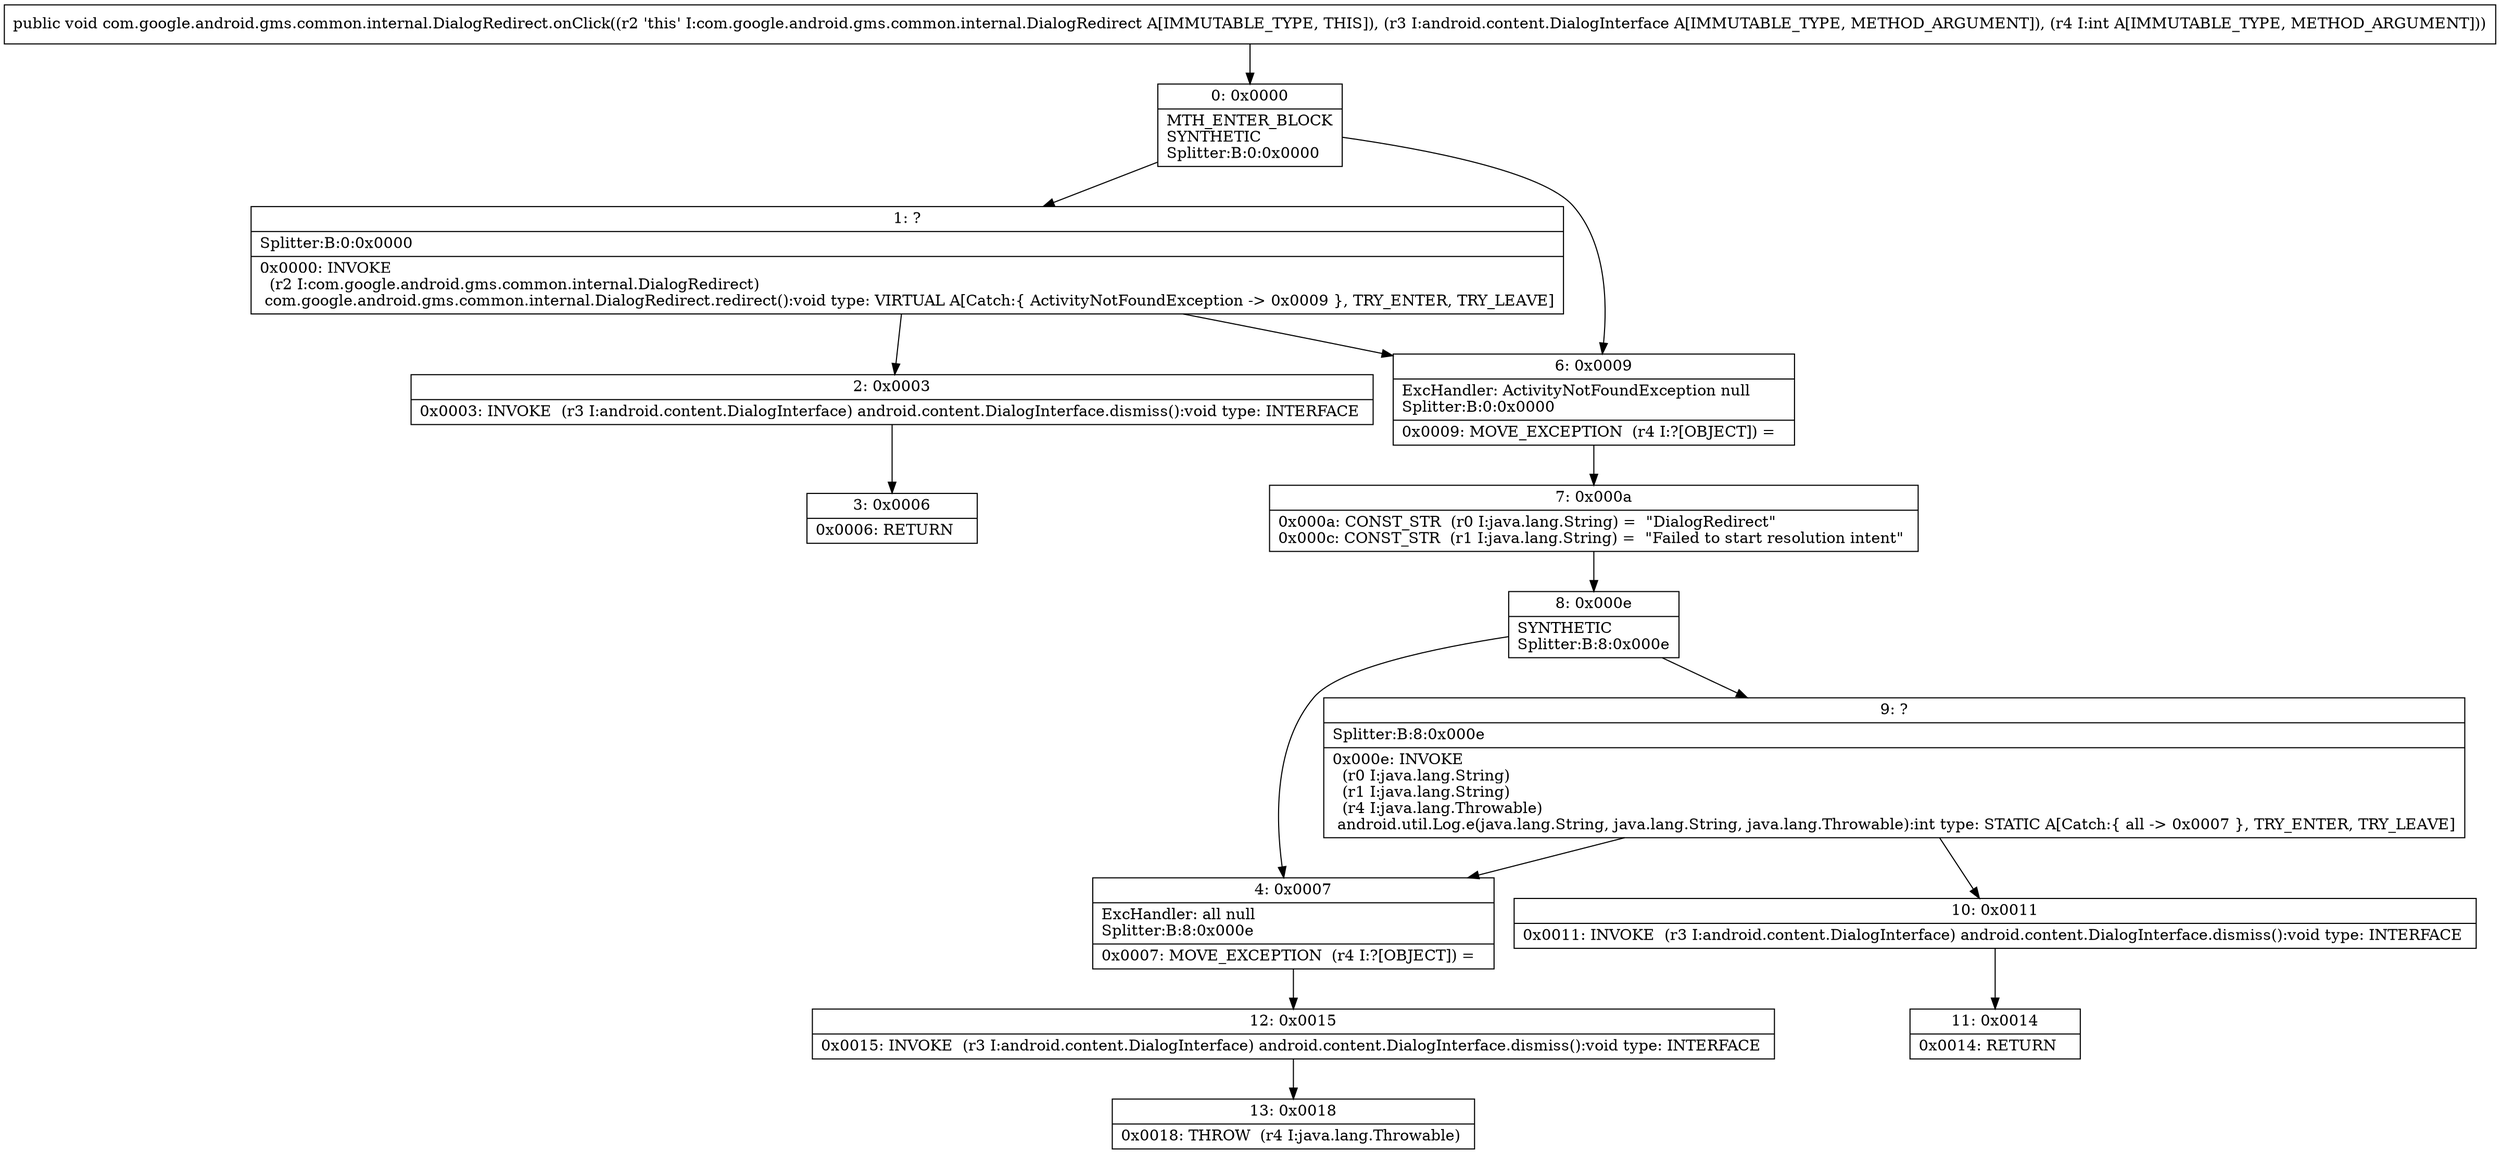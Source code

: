 digraph "CFG forcom.google.android.gms.common.internal.DialogRedirect.onClick(Landroid\/content\/DialogInterface;I)V" {
Node_0 [shape=record,label="{0\:\ 0x0000|MTH_ENTER_BLOCK\lSYNTHETIC\lSplitter:B:0:0x0000\l}"];
Node_1 [shape=record,label="{1\:\ ?|Splitter:B:0:0x0000\l|0x0000: INVOKE  \l  (r2 I:com.google.android.gms.common.internal.DialogRedirect)\l com.google.android.gms.common.internal.DialogRedirect.redirect():void type: VIRTUAL A[Catch:\{ ActivityNotFoundException \-\> 0x0009 \}, TRY_ENTER, TRY_LEAVE]\l}"];
Node_2 [shape=record,label="{2\:\ 0x0003|0x0003: INVOKE  (r3 I:android.content.DialogInterface) android.content.DialogInterface.dismiss():void type: INTERFACE \l}"];
Node_3 [shape=record,label="{3\:\ 0x0006|0x0006: RETURN   \l}"];
Node_4 [shape=record,label="{4\:\ 0x0007|ExcHandler: all null\lSplitter:B:8:0x000e\l|0x0007: MOVE_EXCEPTION  (r4 I:?[OBJECT]) =  \l}"];
Node_6 [shape=record,label="{6\:\ 0x0009|ExcHandler: ActivityNotFoundException null\lSplitter:B:0:0x0000\l|0x0009: MOVE_EXCEPTION  (r4 I:?[OBJECT]) =  \l}"];
Node_7 [shape=record,label="{7\:\ 0x000a|0x000a: CONST_STR  (r0 I:java.lang.String) =  \"DialogRedirect\" \l0x000c: CONST_STR  (r1 I:java.lang.String) =  \"Failed to start resolution intent\" \l}"];
Node_8 [shape=record,label="{8\:\ 0x000e|SYNTHETIC\lSplitter:B:8:0x000e\l}"];
Node_9 [shape=record,label="{9\:\ ?|Splitter:B:8:0x000e\l|0x000e: INVOKE  \l  (r0 I:java.lang.String)\l  (r1 I:java.lang.String)\l  (r4 I:java.lang.Throwable)\l android.util.Log.e(java.lang.String, java.lang.String, java.lang.Throwable):int type: STATIC A[Catch:\{ all \-\> 0x0007 \}, TRY_ENTER, TRY_LEAVE]\l}"];
Node_10 [shape=record,label="{10\:\ 0x0011|0x0011: INVOKE  (r3 I:android.content.DialogInterface) android.content.DialogInterface.dismiss():void type: INTERFACE \l}"];
Node_11 [shape=record,label="{11\:\ 0x0014|0x0014: RETURN   \l}"];
Node_12 [shape=record,label="{12\:\ 0x0015|0x0015: INVOKE  (r3 I:android.content.DialogInterface) android.content.DialogInterface.dismiss():void type: INTERFACE \l}"];
Node_13 [shape=record,label="{13\:\ 0x0018|0x0018: THROW  (r4 I:java.lang.Throwable) \l}"];
MethodNode[shape=record,label="{public void com.google.android.gms.common.internal.DialogRedirect.onClick((r2 'this' I:com.google.android.gms.common.internal.DialogRedirect A[IMMUTABLE_TYPE, THIS]), (r3 I:android.content.DialogInterface A[IMMUTABLE_TYPE, METHOD_ARGUMENT]), (r4 I:int A[IMMUTABLE_TYPE, METHOD_ARGUMENT])) }"];
MethodNode -> Node_0;
Node_0 -> Node_1;
Node_0 -> Node_6;
Node_1 -> Node_2;
Node_1 -> Node_6;
Node_2 -> Node_3;
Node_4 -> Node_12;
Node_6 -> Node_7;
Node_7 -> Node_8;
Node_8 -> Node_9;
Node_8 -> Node_4;
Node_9 -> Node_10;
Node_9 -> Node_4;
Node_10 -> Node_11;
Node_12 -> Node_13;
}

